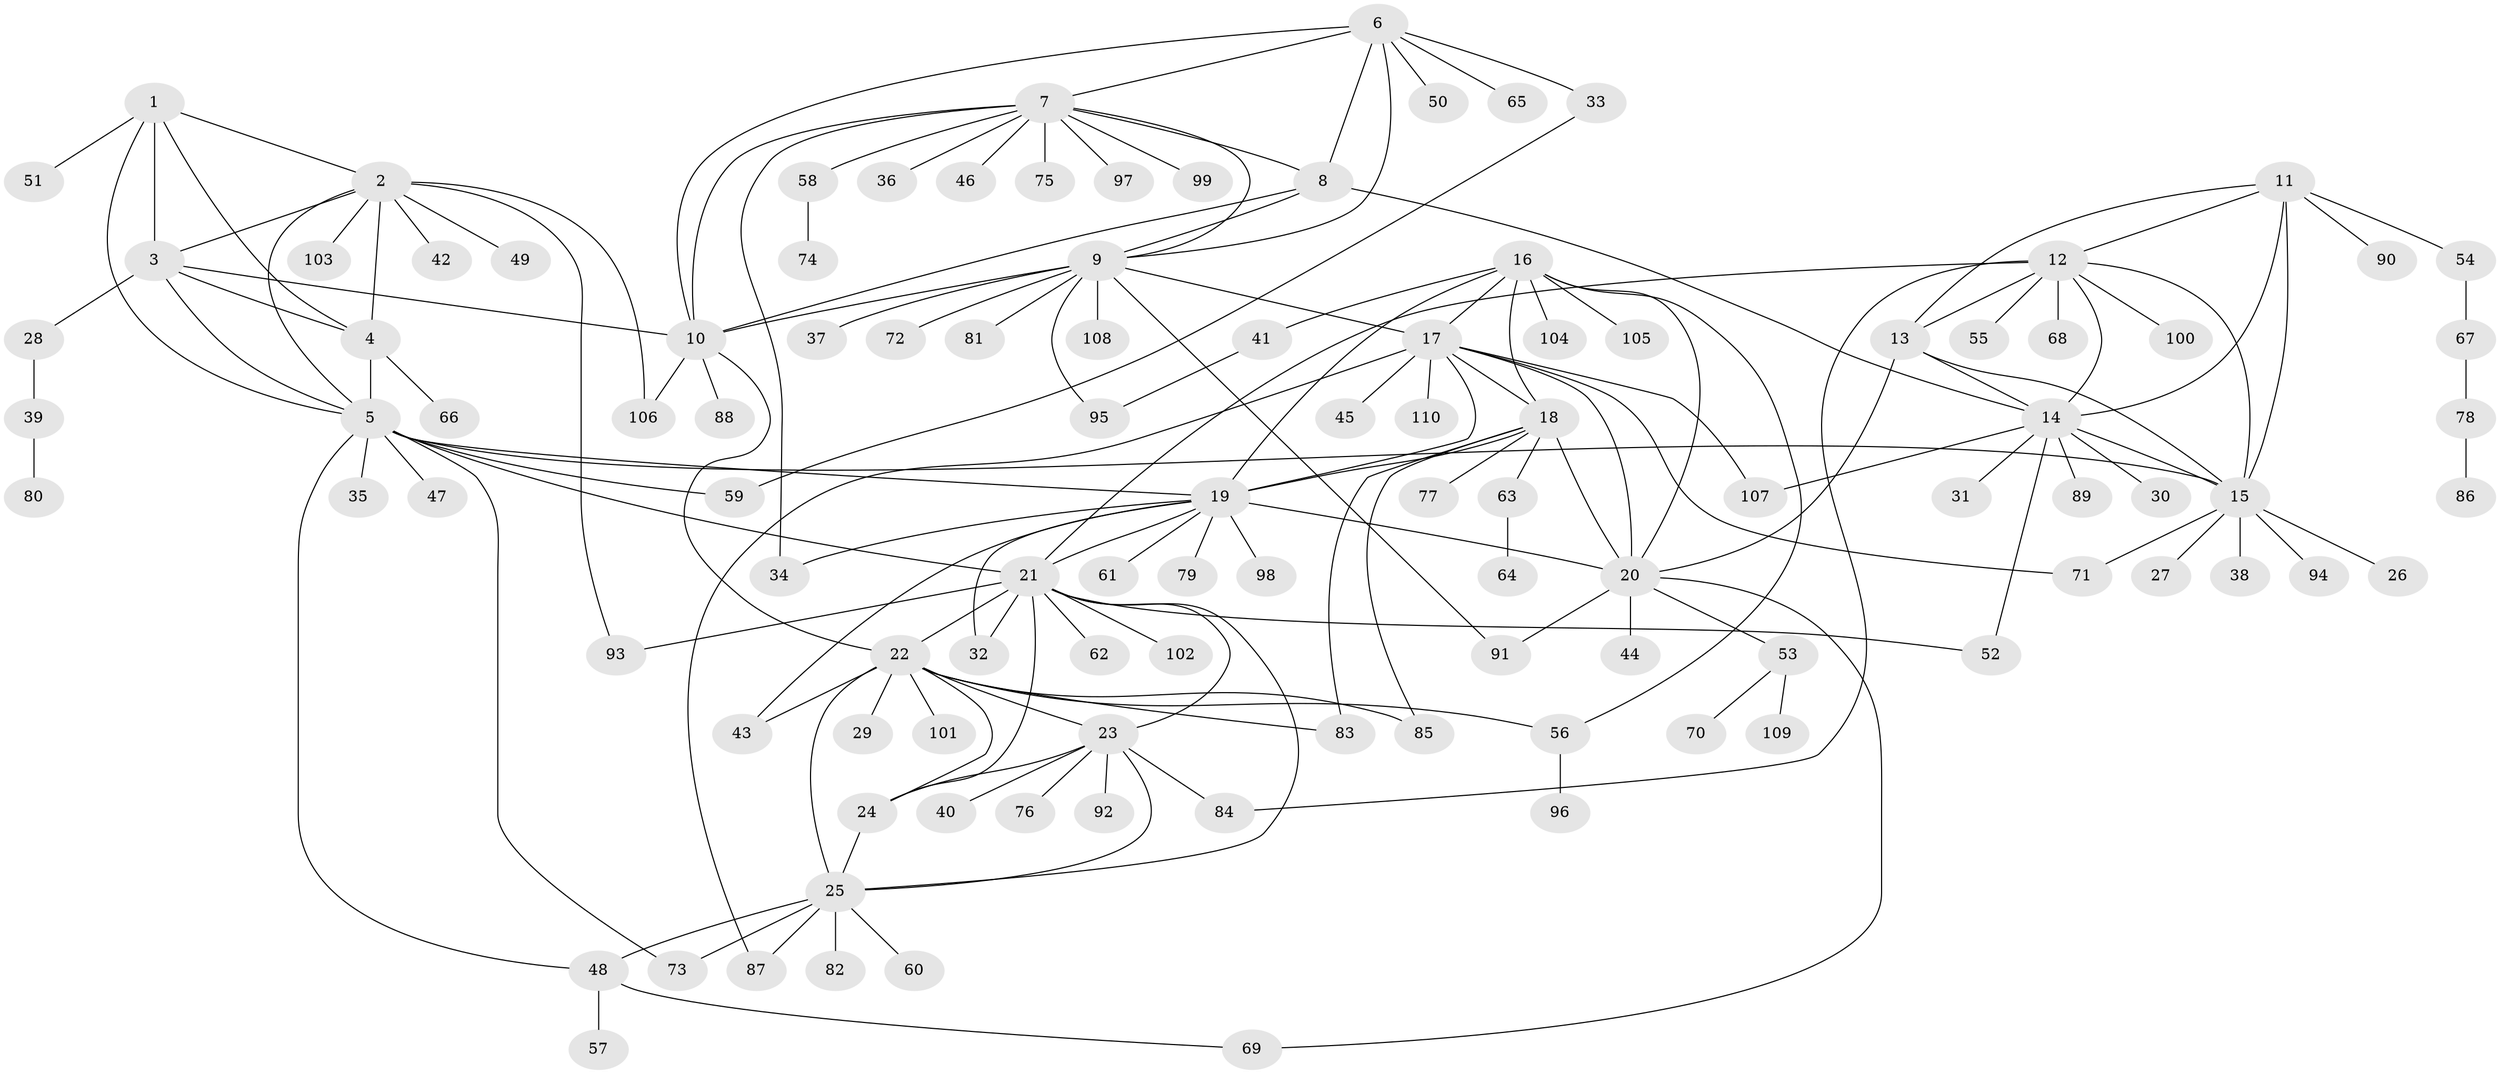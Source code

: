 // Generated by graph-tools (version 1.1) at 2025/37/03/09/25 02:37:20]
// undirected, 110 vertices, 164 edges
graph export_dot {
graph [start="1"]
  node [color=gray90,style=filled];
  1;
  2;
  3;
  4;
  5;
  6;
  7;
  8;
  9;
  10;
  11;
  12;
  13;
  14;
  15;
  16;
  17;
  18;
  19;
  20;
  21;
  22;
  23;
  24;
  25;
  26;
  27;
  28;
  29;
  30;
  31;
  32;
  33;
  34;
  35;
  36;
  37;
  38;
  39;
  40;
  41;
  42;
  43;
  44;
  45;
  46;
  47;
  48;
  49;
  50;
  51;
  52;
  53;
  54;
  55;
  56;
  57;
  58;
  59;
  60;
  61;
  62;
  63;
  64;
  65;
  66;
  67;
  68;
  69;
  70;
  71;
  72;
  73;
  74;
  75;
  76;
  77;
  78;
  79;
  80;
  81;
  82;
  83;
  84;
  85;
  86;
  87;
  88;
  89;
  90;
  91;
  92;
  93;
  94;
  95;
  96;
  97;
  98;
  99;
  100;
  101;
  102;
  103;
  104;
  105;
  106;
  107;
  108;
  109;
  110;
  1 -- 2;
  1 -- 3;
  1 -- 4;
  1 -- 5;
  1 -- 51;
  2 -- 3;
  2 -- 4;
  2 -- 5;
  2 -- 42;
  2 -- 49;
  2 -- 93;
  2 -- 103;
  2 -- 106;
  3 -- 4;
  3 -- 5;
  3 -- 10;
  3 -- 28;
  4 -- 5;
  4 -- 66;
  5 -- 15;
  5 -- 19;
  5 -- 21;
  5 -- 35;
  5 -- 47;
  5 -- 48;
  5 -- 59;
  5 -- 73;
  6 -- 7;
  6 -- 8;
  6 -- 9;
  6 -- 10;
  6 -- 33;
  6 -- 50;
  6 -- 65;
  7 -- 8;
  7 -- 9;
  7 -- 10;
  7 -- 34;
  7 -- 36;
  7 -- 46;
  7 -- 58;
  7 -- 75;
  7 -- 97;
  7 -- 99;
  8 -- 9;
  8 -- 10;
  8 -- 14;
  9 -- 10;
  9 -- 17;
  9 -- 37;
  9 -- 72;
  9 -- 81;
  9 -- 91;
  9 -- 95;
  9 -- 108;
  10 -- 22;
  10 -- 88;
  10 -- 106;
  11 -- 12;
  11 -- 13;
  11 -- 14;
  11 -- 15;
  11 -- 54;
  11 -- 90;
  12 -- 13;
  12 -- 14;
  12 -- 15;
  12 -- 21;
  12 -- 55;
  12 -- 68;
  12 -- 84;
  12 -- 100;
  13 -- 14;
  13 -- 15;
  13 -- 20;
  14 -- 15;
  14 -- 30;
  14 -- 31;
  14 -- 52;
  14 -- 89;
  14 -- 107;
  15 -- 26;
  15 -- 27;
  15 -- 38;
  15 -- 71;
  15 -- 94;
  16 -- 17;
  16 -- 18;
  16 -- 19;
  16 -- 20;
  16 -- 41;
  16 -- 56;
  16 -- 104;
  16 -- 105;
  17 -- 18;
  17 -- 19;
  17 -- 20;
  17 -- 45;
  17 -- 71;
  17 -- 87;
  17 -- 107;
  17 -- 110;
  18 -- 19;
  18 -- 20;
  18 -- 63;
  18 -- 77;
  18 -- 83;
  18 -- 85;
  19 -- 20;
  19 -- 21;
  19 -- 32;
  19 -- 34;
  19 -- 43;
  19 -- 61;
  19 -- 79;
  19 -- 98;
  20 -- 44;
  20 -- 53;
  20 -- 69;
  20 -- 91;
  21 -- 22;
  21 -- 23;
  21 -- 24;
  21 -- 25;
  21 -- 32;
  21 -- 52;
  21 -- 62;
  21 -- 93;
  21 -- 102;
  22 -- 23;
  22 -- 24;
  22 -- 25;
  22 -- 29;
  22 -- 43;
  22 -- 56;
  22 -- 83;
  22 -- 85;
  22 -- 101;
  23 -- 24;
  23 -- 25;
  23 -- 40;
  23 -- 76;
  23 -- 84;
  23 -- 92;
  24 -- 25;
  25 -- 48;
  25 -- 60;
  25 -- 73;
  25 -- 82;
  25 -- 87;
  28 -- 39;
  33 -- 59;
  39 -- 80;
  41 -- 95;
  48 -- 57;
  48 -- 69;
  53 -- 70;
  53 -- 109;
  54 -- 67;
  56 -- 96;
  58 -- 74;
  63 -- 64;
  67 -- 78;
  78 -- 86;
}
